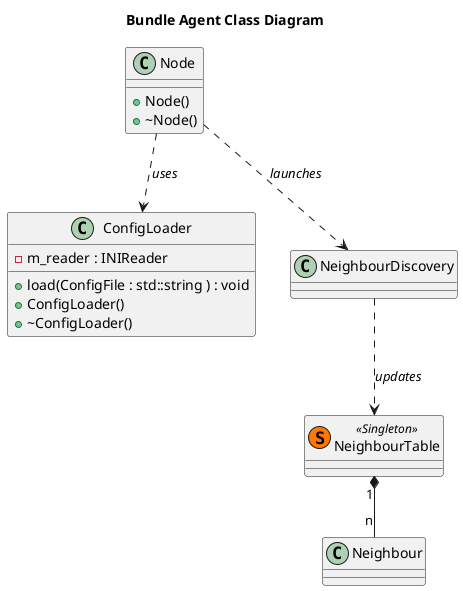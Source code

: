 @startuml

title Bundle Agent Class Diagram

class Node {
	+Node()
	+~Node()
}

class ConfigLoader {
	-m_reader : INIReader
	+load(ConfigFile : std::string ) : void
	+ConfigLoader()
	+~ConfigLoader()
}

class Neighbour {
}

class NeighbourTable << (S,#FF7700) Singleton >>{
}

class NeighbourDiscovery {
}


Node ..> ConfigLoader : <i>uses</i>
Node ..> NeighbourDiscovery : <i>launches</i>
NeighbourTable "1" *-- "n" Neighbour
NeighbourDiscovery ..> NeighbourTable : <i>updates</i>

@enduml